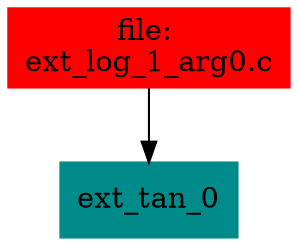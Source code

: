digraph G {
node [shape=box]

0 [label="file: 
ext_log_1_arg0.c",color=red, style=filled]
1 [label="ext_tan_0",color=cyan4, style=filled]
0 -> 1


}

